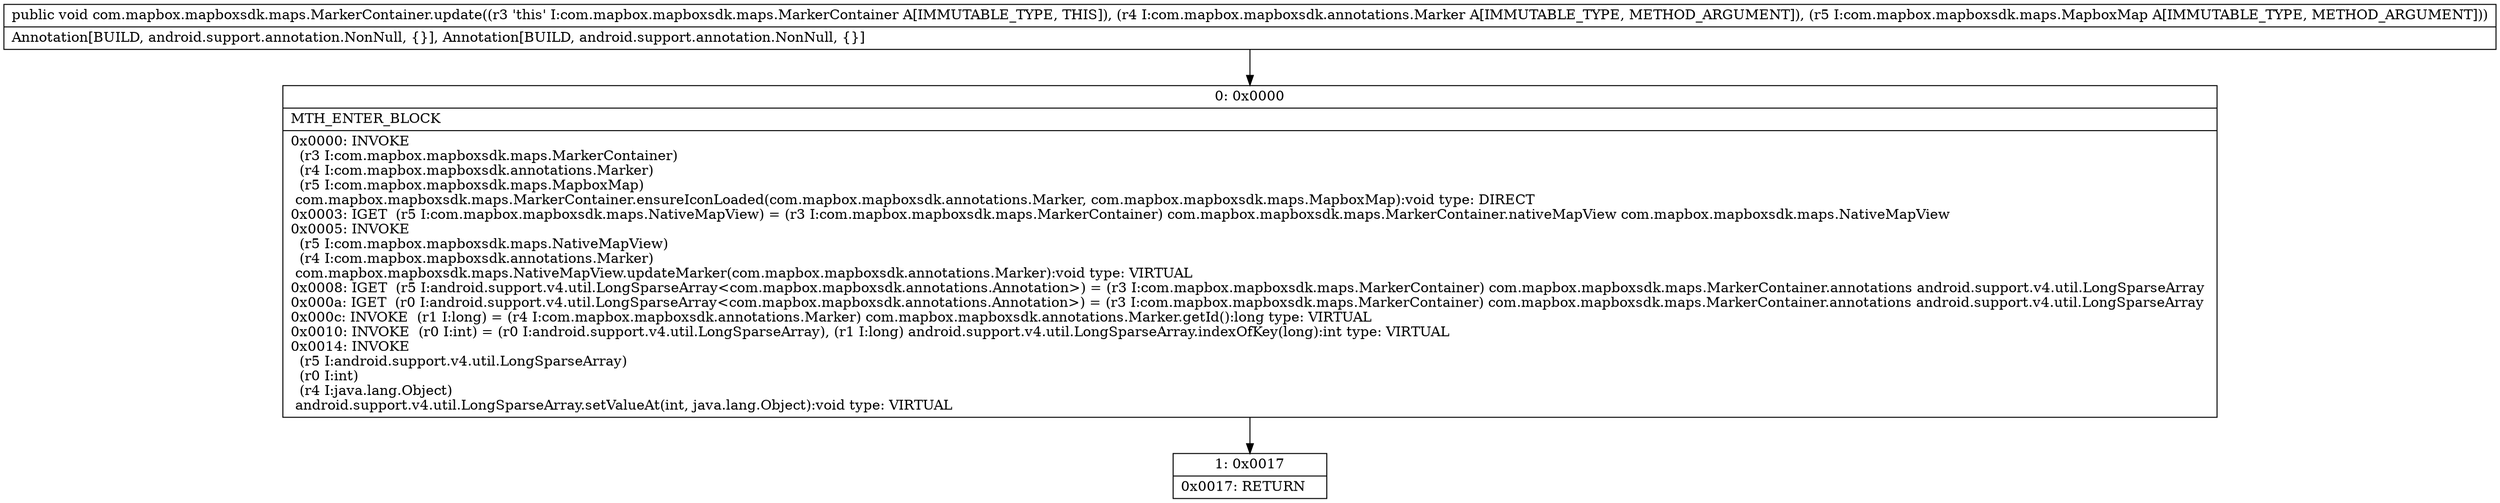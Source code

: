 digraph "CFG forcom.mapbox.mapboxsdk.maps.MarkerContainer.update(Lcom\/mapbox\/mapboxsdk\/annotations\/Marker;Lcom\/mapbox\/mapboxsdk\/maps\/MapboxMap;)V" {
Node_0 [shape=record,label="{0\:\ 0x0000|MTH_ENTER_BLOCK\l|0x0000: INVOKE  \l  (r3 I:com.mapbox.mapboxsdk.maps.MarkerContainer)\l  (r4 I:com.mapbox.mapboxsdk.annotations.Marker)\l  (r5 I:com.mapbox.mapboxsdk.maps.MapboxMap)\l com.mapbox.mapboxsdk.maps.MarkerContainer.ensureIconLoaded(com.mapbox.mapboxsdk.annotations.Marker, com.mapbox.mapboxsdk.maps.MapboxMap):void type: DIRECT \l0x0003: IGET  (r5 I:com.mapbox.mapboxsdk.maps.NativeMapView) = (r3 I:com.mapbox.mapboxsdk.maps.MarkerContainer) com.mapbox.mapboxsdk.maps.MarkerContainer.nativeMapView com.mapbox.mapboxsdk.maps.NativeMapView \l0x0005: INVOKE  \l  (r5 I:com.mapbox.mapboxsdk.maps.NativeMapView)\l  (r4 I:com.mapbox.mapboxsdk.annotations.Marker)\l com.mapbox.mapboxsdk.maps.NativeMapView.updateMarker(com.mapbox.mapboxsdk.annotations.Marker):void type: VIRTUAL \l0x0008: IGET  (r5 I:android.support.v4.util.LongSparseArray\<com.mapbox.mapboxsdk.annotations.Annotation\>) = (r3 I:com.mapbox.mapboxsdk.maps.MarkerContainer) com.mapbox.mapboxsdk.maps.MarkerContainer.annotations android.support.v4.util.LongSparseArray \l0x000a: IGET  (r0 I:android.support.v4.util.LongSparseArray\<com.mapbox.mapboxsdk.annotations.Annotation\>) = (r3 I:com.mapbox.mapboxsdk.maps.MarkerContainer) com.mapbox.mapboxsdk.maps.MarkerContainer.annotations android.support.v4.util.LongSparseArray \l0x000c: INVOKE  (r1 I:long) = (r4 I:com.mapbox.mapboxsdk.annotations.Marker) com.mapbox.mapboxsdk.annotations.Marker.getId():long type: VIRTUAL \l0x0010: INVOKE  (r0 I:int) = (r0 I:android.support.v4.util.LongSparseArray), (r1 I:long) android.support.v4.util.LongSparseArray.indexOfKey(long):int type: VIRTUAL \l0x0014: INVOKE  \l  (r5 I:android.support.v4.util.LongSparseArray)\l  (r0 I:int)\l  (r4 I:java.lang.Object)\l android.support.v4.util.LongSparseArray.setValueAt(int, java.lang.Object):void type: VIRTUAL \l}"];
Node_1 [shape=record,label="{1\:\ 0x0017|0x0017: RETURN   \l}"];
MethodNode[shape=record,label="{public void com.mapbox.mapboxsdk.maps.MarkerContainer.update((r3 'this' I:com.mapbox.mapboxsdk.maps.MarkerContainer A[IMMUTABLE_TYPE, THIS]), (r4 I:com.mapbox.mapboxsdk.annotations.Marker A[IMMUTABLE_TYPE, METHOD_ARGUMENT]), (r5 I:com.mapbox.mapboxsdk.maps.MapboxMap A[IMMUTABLE_TYPE, METHOD_ARGUMENT]))  | Annotation[BUILD, android.support.annotation.NonNull, \{\}], Annotation[BUILD, android.support.annotation.NonNull, \{\}]\l}"];
MethodNode -> Node_0;
Node_0 -> Node_1;
}

